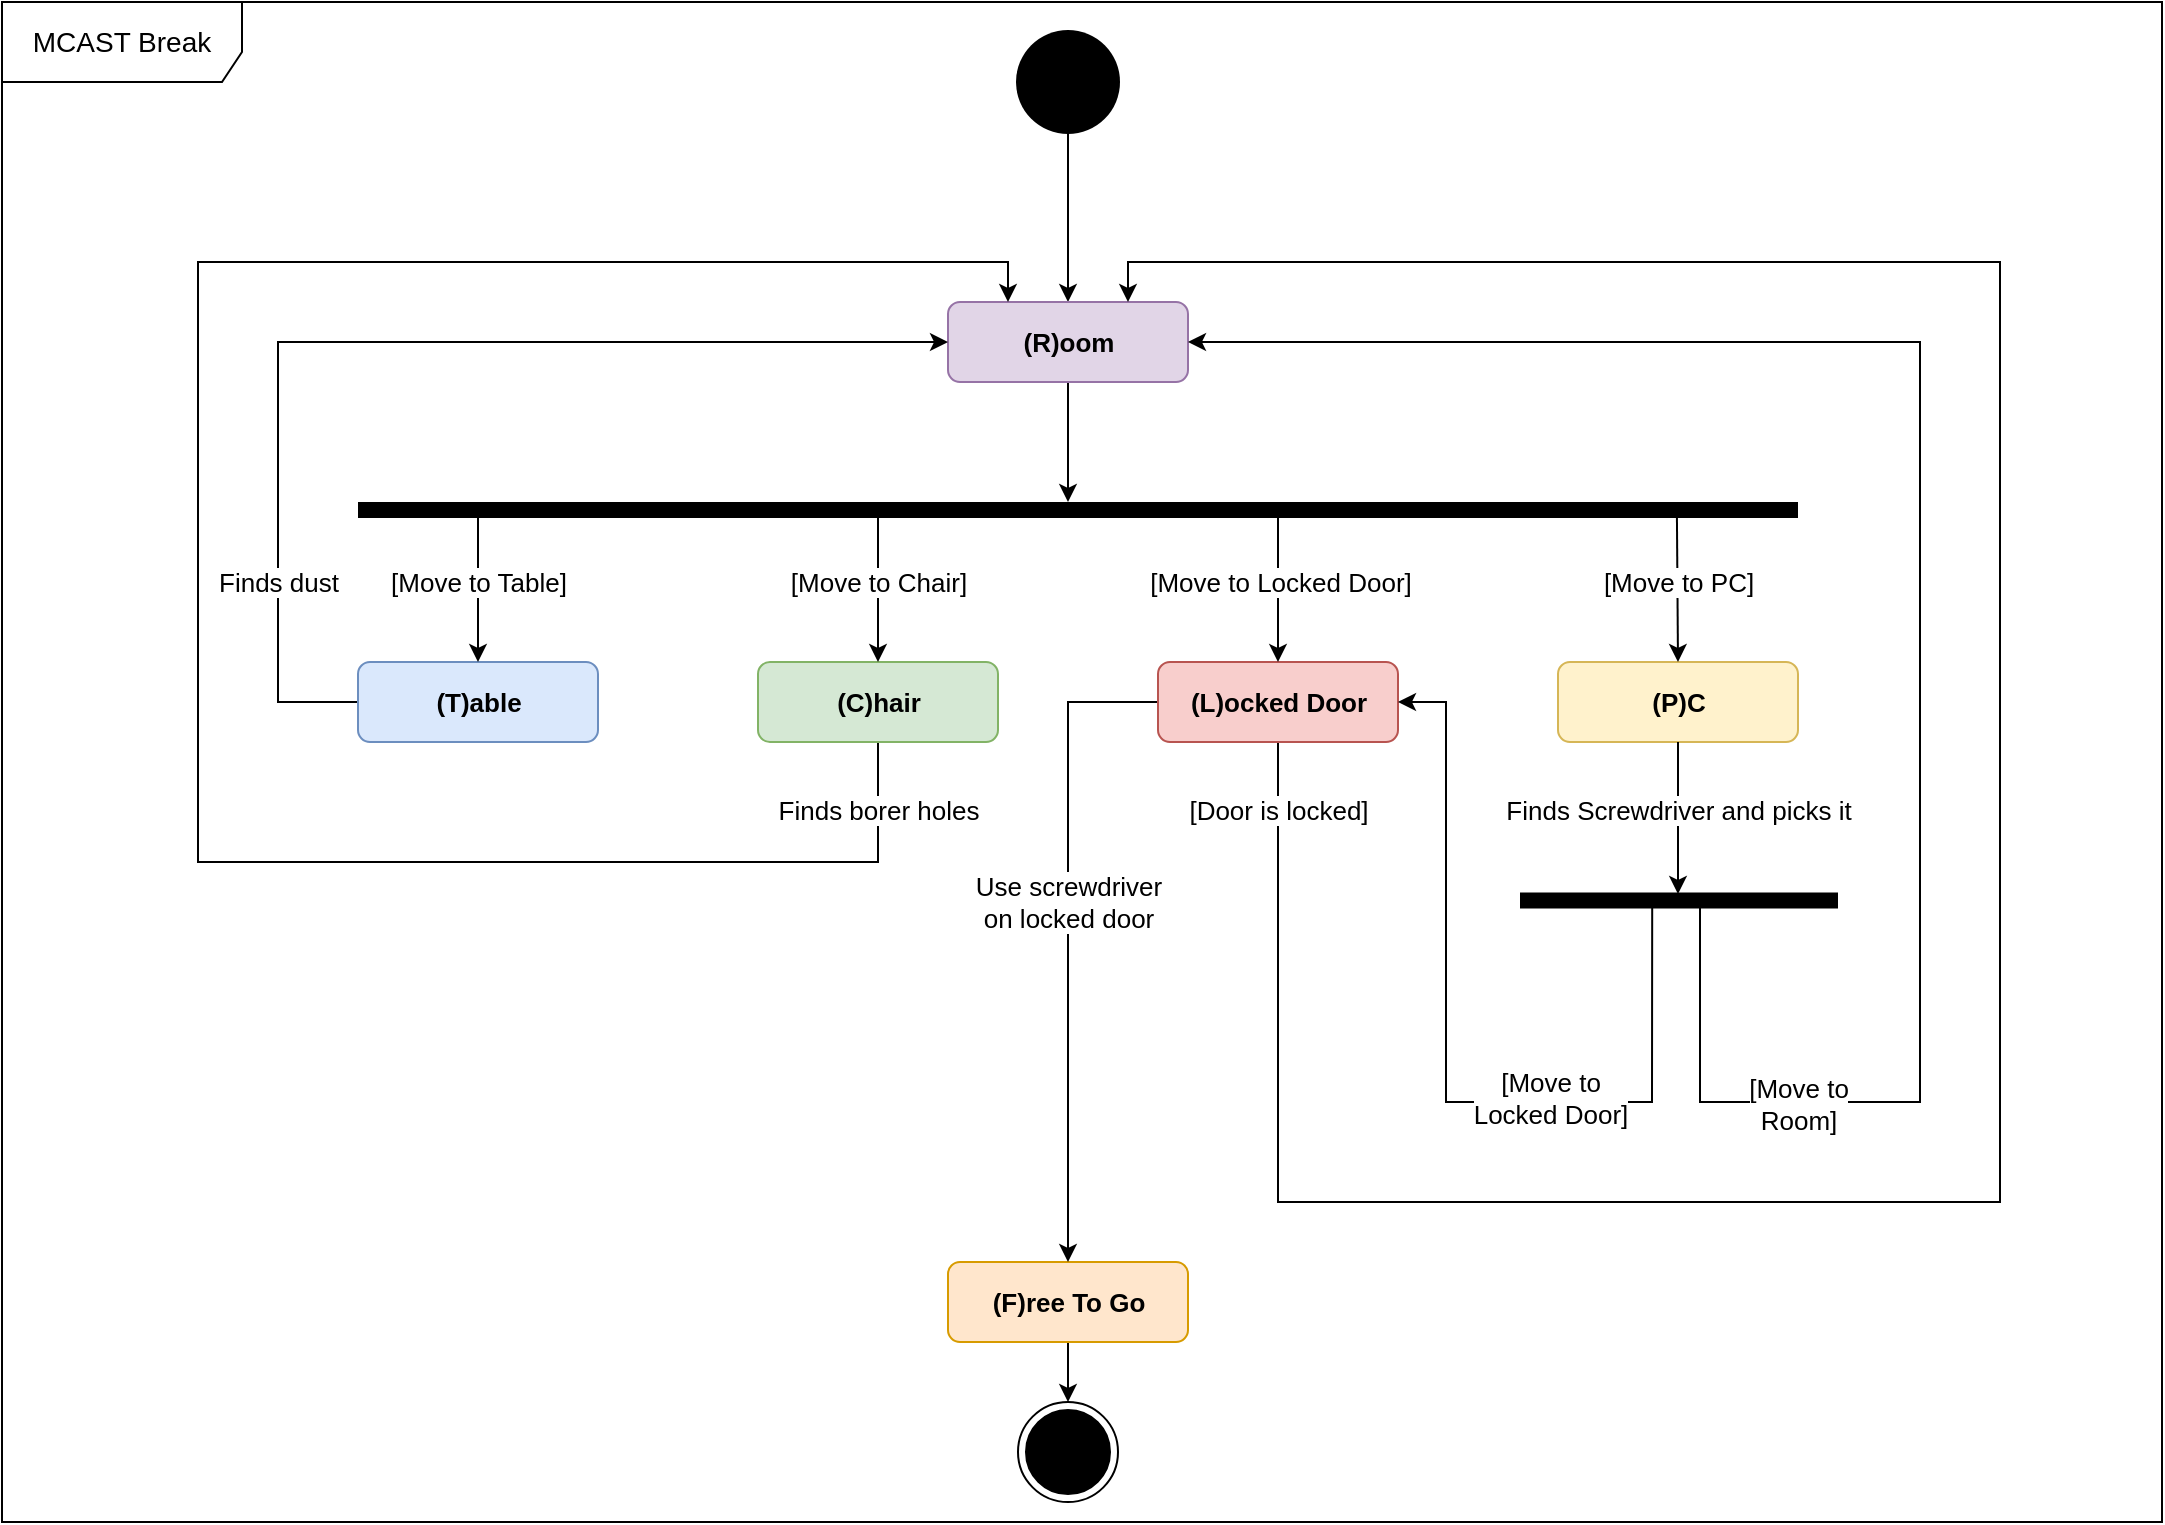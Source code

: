 <mxfile version="14.1.1" type="device"><diagram name="Page-1" id="58cdce13-f638-feb5-8d6f-7d28b1aa9fa0"><mxGraphModel dx="1422" dy="794" grid="1" gridSize="10" guides="1" tooltips="1" connect="1" arrows="1" fold="1" page="1" pageScale="1" pageWidth="1169" pageHeight="827" background="#ffffff" math="0" shadow="0"><root><mxCell id="0"/><mxCell id="1" parent="0"/><mxCell id="cxGymxPNUWewMAsl_FnT-14" value="MCAST Break" style="shape=umlFrame;whiteSpace=wrap;html=1;rounded=1;strokeColor=#000000;fontSize=14;width=120;height=40;movable=0;resizable=0;rotatable=0;deletable=0;editable=0;connectable=0;" parent="1" vertex="1"><mxGeometry x="41" y="40" width="1080" height="760" as="geometry"/></mxCell><mxCell id="cxGymxPNUWewMAsl_FnT-1" value="" style="ellipse;html=1;shape=startState;fillColor=#000000;strokeColor=none;" parent="1" vertex="1"><mxGeometry x="544" y="50" width="60" height="60" as="geometry"/></mxCell><mxCell id="cxGymxPNUWewMAsl_FnT-2" value="" style="edgeStyle=orthogonalEdgeStyle;html=1;verticalAlign=bottom;endArrow=classic;endSize=6;exitX=0.5;exitY=0.833;exitDx=0;exitDy=0;exitPerimeter=0;entryX=0.5;entryY=0;entryDx=0;entryDy=0;strokeWidth=1;endFill=1;rounded=0;" parent="1" source="cxGymxPNUWewMAsl_FnT-1" target="cxGymxPNUWewMAsl_FnT-6" edge="1"><mxGeometry relative="1" as="geometry"><mxPoint x="574" y="180" as="targetPoint"/><mxPoint x="599" y="130" as="sourcePoint"/></mxGeometry></mxCell><mxCell id="cxGymxPNUWewMAsl_FnT-3" value="" style="ellipse;html=1;shape=endState;fillColor=#000000;" parent="1" vertex="1"><mxGeometry x="549" y="740" width="50" height="50" as="geometry"/></mxCell><mxCell id="cxGymxPNUWewMAsl_FnT-5" value="" style="edgeStyle=orthogonalEdgeStyle;rounded=0;orthogonalLoop=1;jettySize=auto;html=1;strokeColor=#000000;" parent="1" source="cxGymxPNUWewMAsl_FnT-4" target="cxGymxPNUWewMAsl_FnT-3" edge="1"><mxGeometry relative="1" as="geometry"/></mxCell><mxCell id="cxGymxPNUWewMAsl_FnT-4" value="(F)ree To Go" style="html=1;strokeColor=#d79b00;rounded=1;fontSize=13;fontStyle=1;fillColor=#ffe6cc;" parent="1" vertex="1"><mxGeometry x="514" y="670" width="120" height="40" as="geometry"/></mxCell><mxCell id="cxGymxPNUWewMAsl_FnT-34" style="edgeStyle=orthogonalEdgeStyle;rounded=0;orthogonalLoop=1;jettySize=auto;html=1;exitX=0.5;exitY=1;exitDx=0;exitDy=0;strokeColor=#000000;strokeWidth=1;fontSize=14;" parent="1" source="cxGymxPNUWewMAsl_FnT-6" edge="1"><mxGeometry relative="1" as="geometry"><mxPoint x="574" y="290" as="targetPoint"/></mxGeometry></mxCell><mxCell id="cxGymxPNUWewMAsl_FnT-6" value="(R)oom" style="html=1;strokeColor=#9673a6;rounded=1;fontSize=13;fontStyle=1;fillColor=#e1d5e7;" parent="1" vertex="1"><mxGeometry x="514" y="190" width="120" height="40" as="geometry"/></mxCell><mxCell id="cxGymxPNUWewMAsl_FnT-15" value="" style="line;strokeWidth=8;fillColor=none;align=left;verticalAlign=middle;spacingTop=-1;spacingLeft=3;spacingRight=3;rotatable=0;labelPosition=right;points=[];portConstraint=eastwest;rounded=1;fontSize=14;" parent="1" vertex="1"><mxGeometry x="219" y="290" width="720" height="8" as="geometry"/></mxCell><mxCell id="cxGymxPNUWewMAsl_FnT-35" style="edgeStyle=orthogonalEdgeStyle;rounded=0;orthogonalLoop=1;jettySize=auto;html=1;exitX=0;exitY=0.5;exitDx=0;exitDy=0;entryX=0;entryY=0.5;entryDx=0;entryDy=0;strokeColor=#000000;strokeWidth=1;fontSize=14;" parent="1" source="cxGymxPNUWewMAsl_FnT-16" target="cxGymxPNUWewMAsl_FnT-6" edge="1"><mxGeometry relative="1" as="geometry"><Array as="points"><mxPoint x="179" y="390"/><mxPoint x="179" y="210"/></Array></mxGeometry></mxCell><mxCell id="2Sbr_dep-7Ze99-jg4la-1" value="Finds dust" style="edgeLabel;html=1;align=center;verticalAlign=middle;resizable=0;points=[];fontSize=13;" parent="cxGymxPNUWewMAsl_FnT-35" vertex="1" connectable="0"><mxGeometry x="-0.64" relative="1" as="geometry"><mxPoint as="offset"/></mxGeometry></mxCell><mxCell id="cxGymxPNUWewMAsl_FnT-16" value="&lt;font style=&quot;font-size: 13px&quot;&gt;(T)able&lt;/font&gt;" style="html=1;strokeColor=#6c8ebf;rounded=1;fillColor=#dae8fc;fontSize=14;fontStyle=1" parent="1" vertex="1"><mxGeometry x="219" y="370" width="120" height="40" as="geometry"/></mxCell><mxCell id="cxGymxPNUWewMAsl_FnT-36" style="edgeStyle=orthogonalEdgeStyle;rounded=0;orthogonalLoop=1;jettySize=auto;html=1;exitX=0.5;exitY=1;exitDx=0;exitDy=0;entryX=0.25;entryY=0;entryDx=0;entryDy=0;strokeColor=#000000;strokeWidth=1;fontSize=14;" parent="1" source="cxGymxPNUWewMAsl_FnT-17" target="cxGymxPNUWewMAsl_FnT-6" edge="1"><mxGeometry relative="1" as="geometry"><Array as="points"><mxPoint x="479" y="470"/><mxPoint x="139" y="470"/><mxPoint x="139" y="170"/><mxPoint x="544" y="170"/></Array></mxGeometry></mxCell><mxCell id="2Sbr_dep-7Ze99-jg4la-2" value="Finds borer holes" style="edgeLabel;html=1;align=center;verticalAlign=middle;resizable=0;points=[];fontSize=13;" parent="cxGymxPNUWewMAsl_FnT-36" vertex="1" connectable="0"><mxGeometry x="-0.719" relative="1" as="geometry"><mxPoint x="98" y="-26" as="offset"/></mxGeometry></mxCell><mxCell id="cxGymxPNUWewMAsl_FnT-17" value="(C)hair" style="html=1;strokeColor=#82b366;rounded=1;fillColor=#d5e8d4;fontSize=13;fontStyle=1" parent="1" vertex="1"><mxGeometry x="419" y="370" width="120" height="40" as="geometry"/></mxCell><mxCell id="cxGymxPNUWewMAsl_FnT-38" style="edgeStyle=orthogonalEdgeStyle;rounded=0;orthogonalLoop=1;jettySize=auto;html=1;exitX=0.5;exitY=1;exitDx=0;exitDy=0;strokeColor=#000000;strokeWidth=1;fontSize=14;entryX=0.75;entryY=0;entryDx=0;entryDy=0;" parent="1" source="cxGymxPNUWewMAsl_FnT-18" target="cxGymxPNUWewMAsl_FnT-6" edge="1"><mxGeometry relative="1" as="geometry"><mxPoint x="879" y="190" as="targetPoint"/><Array as="points"><mxPoint x="679" y="640"/><mxPoint x="1040" y="640"/><mxPoint x="1040" y="170"/><mxPoint x="604" y="170"/></Array></mxGeometry></mxCell><mxCell id="2Sbr_dep-7Ze99-jg4la-5" value="[Door is locked]" style="edgeLabel;html=1;align=center;verticalAlign=middle;resizable=0;points=[];fontSize=13;" parent="cxGymxPNUWewMAsl_FnT-38" vertex="1" connectable="0"><mxGeometry x="-0.472" relative="1" as="geometry"><mxPoint x="-171" y="-196" as="offset"/></mxGeometry></mxCell><mxCell id="2Sbr_dep-7Ze99-jg4la-8" style="edgeStyle=orthogonalEdgeStyle;rounded=0;orthogonalLoop=1;jettySize=auto;html=1;exitX=0;exitY=0.5;exitDx=0;exitDy=0;entryX=0.5;entryY=0;entryDx=0;entryDy=0;fontSize=13;" parent="1" source="cxGymxPNUWewMAsl_FnT-18" target="cxGymxPNUWewMAsl_FnT-4" edge="1"><mxGeometry relative="1" as="geometry"/></mxCell><mxCell id="2Sbr_dep-7Ze99-jg4la-9" value="Use screwdriver&lt;br&gt;on locked door" style="edgeLabel;html=1;align=center;verticalAlign=middle;resizable=0;points=[];fontSize=13;" parent="2Sbr_dep-7Ze99-jg4la-8" vertex="1" connectable="0"><mxGeometry x="-0.284" y="4" relative="1" as="geometry"><mxPoint x="-4" y="28" as="offset"/></mxGeometry></mxCell><mxCell id="cxGymxPNUWewMAsl_FnT-18" value="(L)ocked Door" style="html=1;strokeColor=#b85450;rounded=1;fillColor=#f8cecc;fontSize=13;fontStyle=1" parent="1" vertex="1"><mxGeometry x="619" y="370" width="120" height="40" as="geometry"/></mxCell><mxCell id="cxGymxPNUWewMAsl_FnT-37" style="edgeStyle=orthogonalEdgeStyle;rounded=0;orthogonalLoop=1;jettySize=auto;html=1;strokeColor=#000000;strokeWidth=1;fontSize=14;entryX=1;entryY=0.5;entryDx=0;entryDy=0;exitX=0.857;exitY=0.531;exitDx=0;exitDy=0;exitPerimeter=0;" parent="1" source="cxGymxPNUWewMAsl_FnT-40" target="cxGymxPNUWewMAsl_FnT-6" edge="1"><mxGeometry relative="1" as="geometry"><mxPoint x="979" y="494" as="sourcePoint"/><mxPoint x="669" y="200" as="targetPoint"/><Array as="points"><mxPoint x="890" y="490"/><mxPoint x="890" y="590"/><mxPoint x="1000" y="590"/><mxPoint x="1000" y="210"/></Array></mxGeometry></mxCell><mxCell id="2Sbr_dep-7Ze99-jg4la-3" value="[Move to &lt;br&gt;Room]" style="edgeLabel;html=1;align=center;verticalAlign=middle;resizable=0;points=[];fontSize=13;" parent="cxGymxPNUWewMAsl_FnT-37" vertex="1" connectable="0"><mxGeometry x="-0.806" y="-5" relative="1" as="geometry"><mxPoint x="54" y="49.76" as="offset"/></mxGeometry></mxCell><mxCell id="cxGymxPNUWewMAsl_FnT-19" value="(P)C" style="html=1;strokeColor=#d6b656;rounded=1;fillColor=#fff2cc;fontSize=13;fontStyle=1" parent="1" vertex="1"><mxGeometry x="819" y="370" width="120" height="40" as="geometry"/></mxCell><mxCell id="cxGymxPNUWewMAsl_FnT-20" value="" style="endArrow=classic;html=1;strokeColor=#000000;fontSize=14;strokeWidth=1;entryX=0.5;entryY=0;entryDx=0;entryDy=0;" parent="1" target="cxGymxPNUWewMAsl_FnT-16" edge="1"><mxGeometry width="50" height="50" relative="1" as="geometry"><mxPoint x="279" y="297" as="sourcePoint"/><mxPoint x="279" y="367" as="targetPoint"/></mxGeometry></mxCell><mxCell id="cxGymxPNUWewMAsl_FnT-21" value="[Move to Table]" style="edgeLabel;html=1;align=center;verticalAlign=middle;resizable=0;points=[];fontSize=13;" parent="cxGymxPNUWewMAsl_FnT-20" vertex="1" connectable="0"><mxGeometry x="0.255" y="1" relative="1" as="geometry"><mxPoint x="-1" y="-13" as="offset"/></mxGeometry></mxCell><mxCell id="cxGymxPNUWewMAsl_FnT-22" value="" style="endArrow=classic;html=1;strokeColor=#000000;fontSize=13;strokeWidth=1;entryX=0.5;entryY=0;entryDx=0;entryDy=0;" parent="1" target="cxGymxPNUWewMAsl_FnT-17" edge="1"><mxGeometry width="50" height="50" relative="1" as="geometry"><mxPoint x="479" y="298" as="sourcePoint"/><mxPoint x="439" y="360" as="targetPoint"/></mxGeometry></mxCell><mxCell id="cxGymxPNUWewMAsl_FnT-23" value="[Move to Chair]" style="edgeLabel;html=1;align=center;verticalAlign=middle;resizable=0;points=[];fontSize=13;" parent="cxGymxPNUWewMAsl_FnT-22" vertex="1" connectable="0"><mxGeometry x="0.255" y="1" relative="1" as="geometry"><mxPoint x="-1" y="-13" as="offset"/></mxGeometry></mxCell><mxCell id="cxGymxPNUWewMAsl_FnT-27" value="" style="endArrow=classic;html=1;strokeColor=#000000;fontSize=13;strokeWidth=1;entryX=0.5;entryY=0;entryDx=0;entryDy=0;" parent="1" target="cxGymxPNUWewMAsl_FnT-18" edge="1"><mxGeometry width="50" height="50" relative="1" as="geometry"><mxPoint x="679" y="290" as="sourcePoint"/><mxPoint x="669" y="360" as="targetPoint"/></mxGeometry></mxCell><mxCell id="cxGymxPNUWewMAsl_FnT-28" value="[Move to Locked Door]" style="edgeLabel;html=1;align=center;verticalAlign=middle;resizable=0;points=[];fontSize=13;" parent="cxGymxPNUWewMAsl_FnT-27" vertex="1" connectable="0"><mxGeometry x="0.255" y="1" relative="1" as="geometry"><mxPoint y="-10" as="offset"/></mxGeometry></mxCell><mxCell id="cxGymxPNUWewMAsl_FnT-29" value="" style="endArrow=classic;html=1;strokeColor=#000000;fontSize=13;strokeWidth=1;entryX=0.5;entryY=0;entryDx=0;entryDy=0;" parent="1" target="cxGymxPNUWewMAsl_FnT-19" edge="1"><mxGeometry width="50" height="50" relative="1" as="geometry"><mxPoint x="878.41" y="290" as="sourcePoint"/><mxPoint x="869" y="360" as="targetPoint"/></mxGeometry></mxCell><mxCell id="cxGymxPNUWewMAsl_FnT-30" value="[Move to PC]" style="edgeLabel;html=1;align=center;verticalAlign=middle;resizable=0;points=[];fontSize=13;" parent="cxGymxPNUWewMAsl_FnT-29" vertex="1" connectable="0"><mxGeometry x="0.255" y="1" relative="1" as="geometry"><mxPoint x="-0.78" y="-10" as="offset"/></mxGeometry></mxCell><mxCell id="cxGymxPNUWewMAsl_FnT-40" value="" style="line;strokeWidth=8;fillColor=none;align=left;verticalAlign=middle;spacingTop=-1;spacingLeft=3;spacingRight=3;rotatable=0;labelPosition=right;points=[];portConstraint=eastwest;rounded=1;fontSize=14;" parent="1" vertex="1"><mxGeometry x="800" y="486" width="159" height="6.57" as="geometry"/></mxCell><mxCell id="cxGymxPNUWewMAsl_FnT-41" style="edgeStyle=orthogonalEdgeStyle;rounded=0;orthogonalLoop=1;jettySize=auto;html=1;strokeColor=#000000;strokeWidth=1;fontSize=14;exitX=0.5;exitY=1;exitDx=0;exitDy=0;" parent="1" source="cxGymxPNUWewMAsl_FnT-19" edge="1"><mxGeometry relative="1" as="geometry"><mxPoint x="879" y="486" as="targetPoint"/><mxPoint x="879" y="420" as="sourcePoint"/></mxGeometry></mxCell><mxCell id="cxGymxPNUWewMAsl_FnT-43" value="Finds Screwdriver and picks it" style="edgeLabel;html=1;align=center;verticalAlign=middle;resizable=0;points=[];fontSize=13;" parent="cxGymxPNUWewMAsl_FnT-41" vertex="1" connectable="0"><mxGeometry x="-0.194" y="-1" relative="1" as="geometry"><mxPoint x="1" y="3" as="offset"/></mxGeometry></mxCell><mxCell id="2Sbr_dep-7Ze99-jg4la-6" value="" style="endArrow=classic;html=1;fontSize=13;entryX=1;entryY=0.5;entryDx=0;entryDy=0;rounded=0;" parent="1" target="cxGymxPNUWewMAsl_FnT-18" edge="1"><mxGeometry width="50" height="50" relative="1" as="geometry"><mxPoint x="866.101" y="492.57" as="sourcePoint"/><mxPoint x="743" y="390" as="targetPoint"/><Array as="points"><mxPoint x="866" y="590"/><mxPoint x="763" y="590"/><mxPoint x="763" y="390"/></Array></mxGeometry></mxCell><mxCell id="2Sbr_dep-7Ze99-jg4la-7" value="[Move to &lt;br&gt;Locked Door]" style="edgeLabel;html=1;align=center;verticalAlign=middle;resizable=0;points=[];fontSize=13;" parent="2Sbr_dep-7Ze99-jg4la-6" vertex="1" connectable="0"><mxGeometry x="-0.276" y="-2" relative="1" as="geometry"><mxPoint x="5.28" as="offset"/></mxGeometry></mxCell></root></mxGraphModel></diagram></mxfile>
